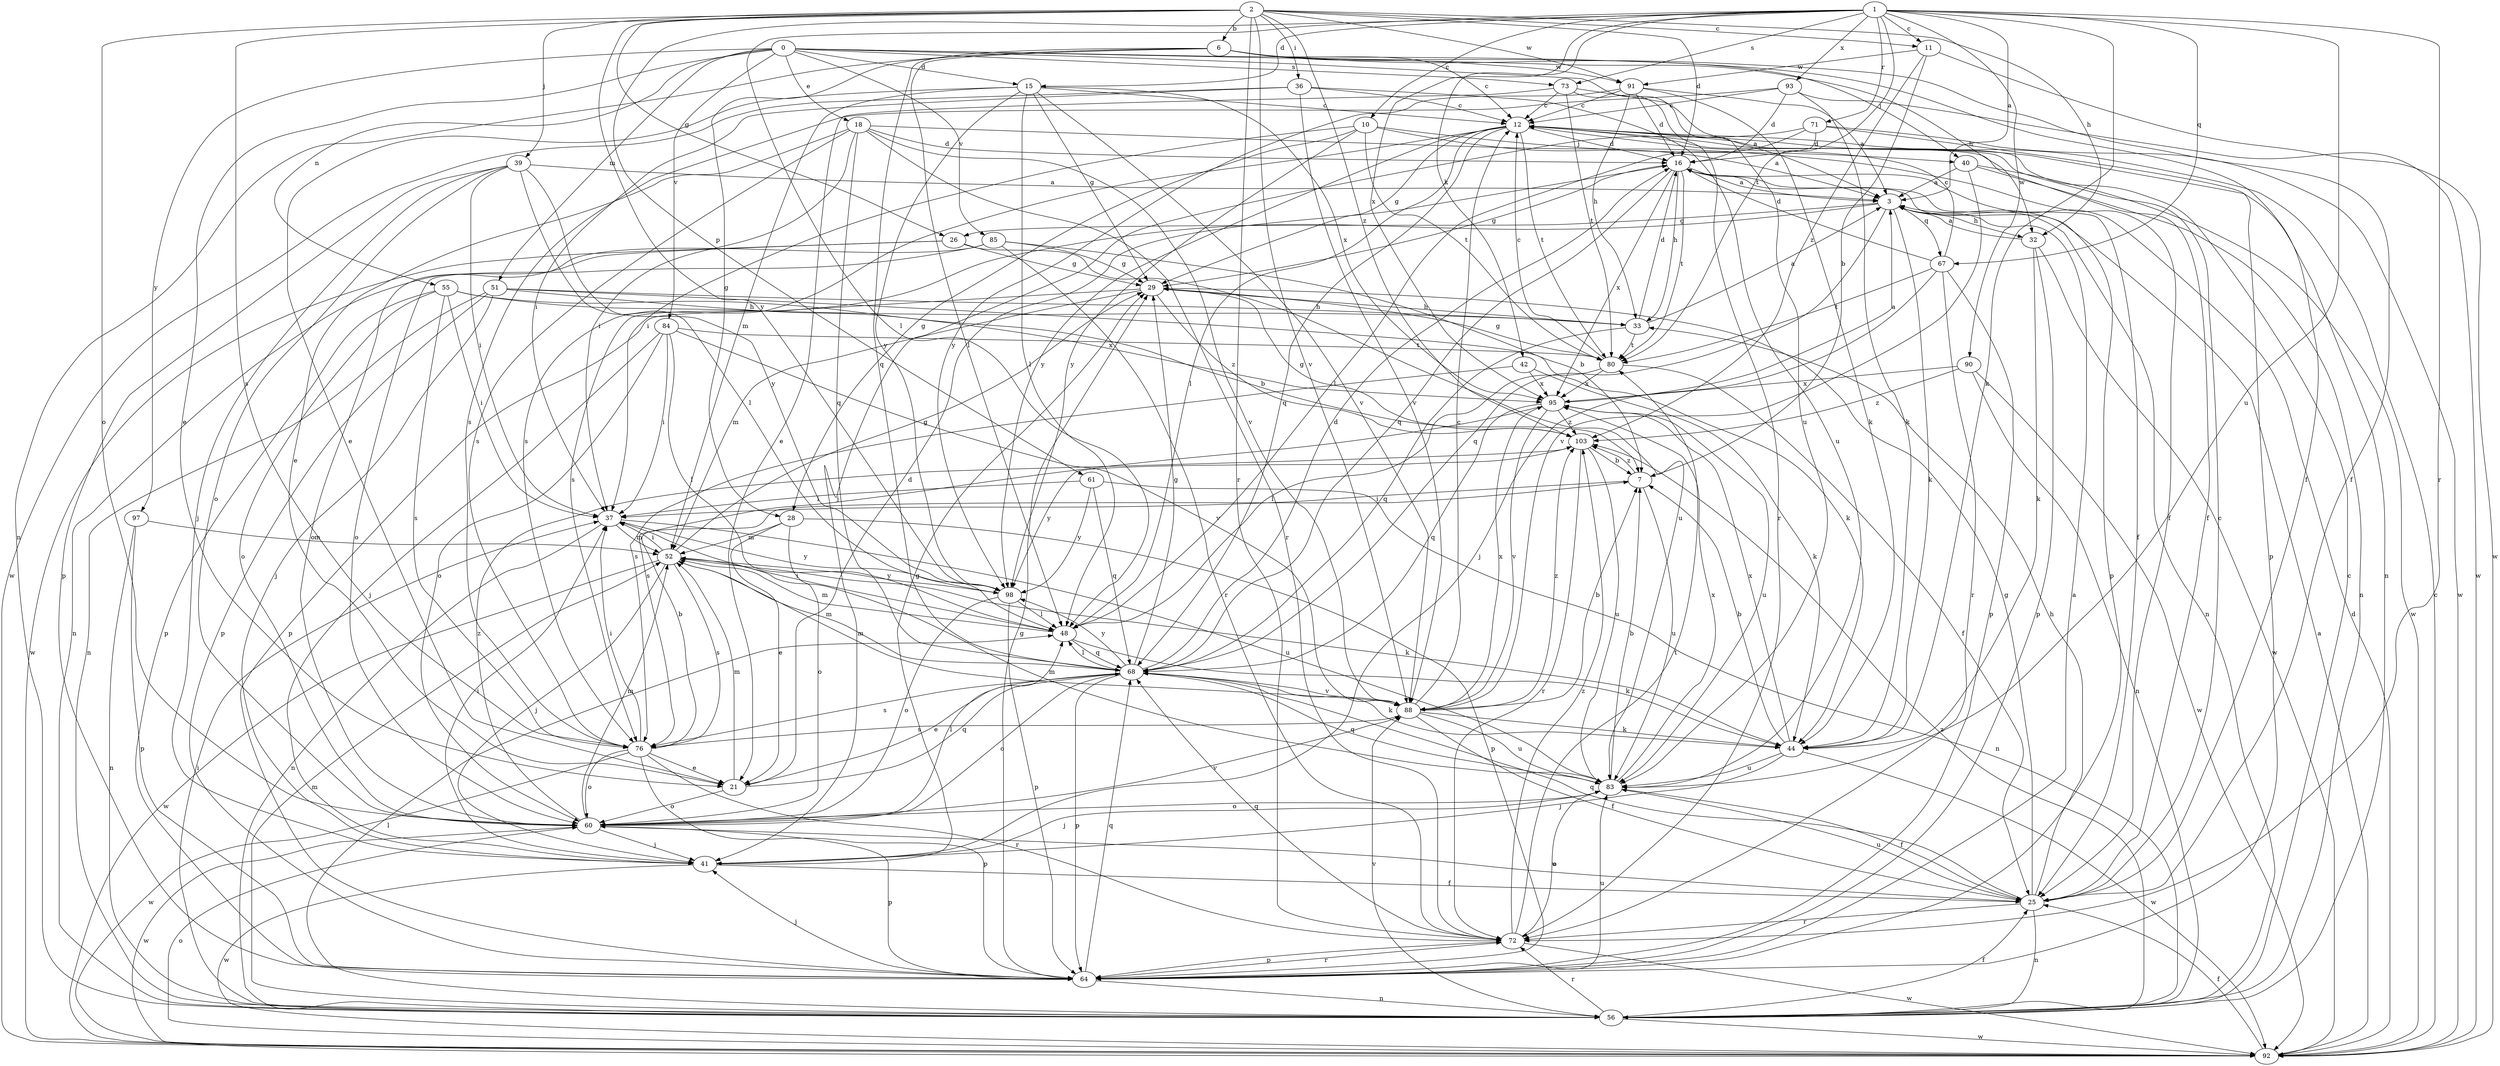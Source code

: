 strict digraph  {
0;
1;
2;
3;
6;
7;
10;
11;
12;
15;
16;
18;
21;
25;
26;
28;
29;
32;
33;
36;
37;
39;
40;
41;
42;
44;
48;
51;
52;
55;
56;
60;
61;
64;
67;
68;
71;
72;
73;
76;
80;
83;
84;
85;
88;
90;
91;
92;
93;
95;
97;
98;
103;
0 -> 15  [label=d];
0 -> 18  [label=e];
0 -> 21  [label=e];
0 -> 25  [label=f];
0 -> 32  [label=h];
0 -> 51  [label=m];
0 -> 55  [label=n];
0 -> 73  [label=s];
0 -> 83  [label=u];
0 -> 84  [label=v];
0 -> 85  [label=v];
0 -> 97  [label=y];
1 -> 3  [label=a];
1 -> 10  [label=c];
1 -> 11  [label=c];
1 -> 15  [label=d];
1 -> 42  [label=k];
1 -> 44  [label=k];
1 -> 48  [label=l];
1 -> 61  [label=p];
1 -> 67  [label=q];
1 -> 71  [label=r];
1 -> 72  [label=r];
1 -> 73  [label=s];
1 -> 80  [label=t];
1 -> 83  [label=u];
1 -> 90  [label=w];
1 -> 93  [label=x];
1 -> 95  [label=x];
2 -> 6  [label=b];
2 -> 11  [label=c];
2 -> 16  [label=d];
2 -> 26  [label=g];
2 -> 32  [label=h];
2 -> 36  [label=i];
2 -> 39  [label=j];
2 -> 60  [label=o];
2 -> 72  [label=r];
2 -> 76  [label=s];
2 -> 88  [label=v];
2 -> 91  [label=w];
2 -> 98  [label=y];
2 -> 103  [label=z];
3 -> 26  [label=g];
3 -> 32  [label=h];
3 -> 44  [label=k];
3 -> 56  [label=n];
3 -> 67  [label=q];
3 -> 68  [label=q];
3 -> 76  [label=s];
6 -> 12  [label=c];
6 -> 25  [label=f];
6 -> 28  [label=g];
6 -> 40  [label=j];
6 -> 48  [label=l];
6 -> 56  [label=n];
6 -> 68  [label=q];
6 -> 91  [label=w];
7 -> 37  [label=i];
7 -> 83  [label=u];
7 -> 103  [label=z];
10 -> 3  [label=a];
10 -> 28  [label=g];
10 -> 37  [label=i];
10 -> 40  [label=j];
10 -> 80  [label=t];
10 -> 98  [label=y];
11 -> 7  [label=b];
11 -> 91  [label=w];
11 -> 92  [label=w];
11 -> 103  [label=z];
12 -> 16  [label=d];
12 -> 25  [label=f];
12 -> 29  [label=g];
12 -> 48  [label=l];
12 -> 56  [label=n];
12 -> 68  [label=q];
12 -> 76  [label=s];
12 -> 80  [label=t];
12 -> 98  [label=y];
15 -> 12  [label=c];
15 -> 21  [label=e];
15 -> 29  [label=g];
15 -> 48  [label=l];
15 -> 52  [label=m];
15 -> 88  [label=v];
15 -> 95  [label=x];
15 -> 98  [label=y];
16 -> 3  [label=a];
16 -> 25  [label=f];
16 -> 29  [label=g];
16 -> 33  [label=h];
16 -> 64  [label=p];
16 -> 68  [label=q];
16 -> 80  [label=t];
16 -> 95  [label=x];
18 -> 16  [label=d];
18 -> 21  [label=e];
18 -> 25  [label=f];
18 -> 37  [label=i];
18 -> 68  [label=q];
18 -> 72  [label=r];
18 -> 76  [label=s];
18 -> 88  [label=v];
21 -> 16  [label=d];
21 -> 52  [label=m];
21 -> 60  [label=o];
21 -> 68  [label=q];
25 -> 12  [label=c];
25 -> 29  [label=g];
25 -> 33  [label=h];
25 -> 56  [label=n];
25 -> 60  [label=o];
25 -> 68  [label=q];
25 -> 72  [label=r];
25 -> 83  [label=u];
26 -> 29  [label=g];
26 -> 60  [label=o];
26 -> 83  [label=u];
26 -> 92  [label=w];
28 -> 21  [label=e];
28 -> 52  [label=m];
28 -> 60  [label=o];
28 -> 64  [label=p];
29 -> 33  [label=h];
29 -> 52  [label=m];
29 -> 64  [label=p];
29 -> 103  [label=z];
32 -> 3  [label=a];
32 -> 44  [label=k];
32 -> 64  [label=p];
32 -> 92  [label=w];
33 -> 3  [label=a];
33 -> 16  [label=d];
33 -> 68  [label=q];
33 -> 80  [label=t];
36 -> 12  [label=c];
36 -> 37  [label=i];
36 -> 83  [label=u];
36 -> 88  [label=v];
36 -> 92  [label=w];
37 -> 52  [label=m];
37 -> 56  [label=n];
37 -> 83  [label=u];
37 -> 98  [label=y];
39 -> 3  [label=a];
39 -> 37  [label=i];
39 -> 41  [label=j];
39 -> 48  [label=l];
39 -> 60  [label=o];
39 -> 64  [label=p];
39 -> 98  [label=y];
40 -> 3  [label=a];
40 -> 56  [label=n];
40 -> 88  [label=v];
40 -> 92  [label=w];
41 -> 25  [label=f];
41 -> 29  [label=g];
41 -> 37  [label=i];
41 -> 92  [label=w];
42 -> 44  [label=k];
42 -> 76  [label=s];
42 -> 95  [label=x];
44 -> 7  [label=b];
44 -> 41  [label=j];
44 -> 83  [label=u];
44 -> 92  [label=w];
44 -> 95  [label=x];
48 -> 37  [label=i];
48 -> 44  [label=k];
48 -> 52  [label=m];
48 -> 68  [label=q];
51 -> 33  [label=h];
51 -> 41  [label=j];
51 -> 44  [label=k];
51 -> 56  [label=n];
51 -> 64  [label=p];
51 -> 95  [label=x];
52 -> 29  [label=g];
52 -> 37  [label=i];
52 -> 41  [label=j];
52 -> 44  [label=k];
52 -> 76  [label=s];
52 -> 92  [label=w];
52 -> 98  [label=y];
55 -> 7  [label=b];
55 -> 33  [label=h];
55 -> 37  [label=i];
55 -> 60  [label=o];
55 -> 64  [label=p];
55 -> 76  [label=s];
56 -> 12  [label=c];
56 -> 25  [label=f];
56 -> 37  [label=i];
56 -> 48  [label=l];
56 -> 52  [label=m];
56 -> 72  [label=r];
56 -> 88  [label=v];
56 -> 92  [label=w];
56 -> 103  [label=z];
60 -> 41  [label=j];
60 -> 48  [label=l];
60 -> 52  [label=m];
60 -> 64  [label=p];
60 -> 88  [label=v];
60 -> 92  [label=w];
60 -> 103  [label=z];
61 -> 37  [label=i];
61 -> 56  [label=n];
61 -> 68  [label=q];
61 -> 98  [label=y];
64 -> 3  [label=a];
64 -> 29  [label=g];
64 -> 41  [label=j];
64 -> 56  [label=n];
64 -> 68  [label=q];
64 -> 72  [label=r];
64 -> 83  [label=u];
67 -> 12  [label=c];
67 -> 16  [label=d];
67 -> 41  [label=j];
67 -> 64  [label=p];
67 -> 72  [label=r];
67 -> 80  [label=t];
68 -> 16  [label=d];
68 -> 21  [label=e];
68 -> 29  [label=g];
68 -> 44  [label=k];
68 -> 48  [label=l];
68 -> 52  [label=m];
68 -> 60  [label=o];
68 -> 64  [label=p];
68 -> 76  [label=s];
68 -> 88  [label=v];
68 -> 98  [label=y];
71 -> 16  [label=d];
71 -> 41  [label=j];
71 -> 48  [label=l];
71 -> 64  [label=p];
71 -> 92  [label=w];
72 -> 64  [label=p];
72 -> 68  [label=q];
72 -> 80  [label=t];
72 -> 83  [label=u];
72 -> 92  [label=w];
72 -> 103  [label=z];
73 -> 3  [label=a];
73 -> 12  [label=c];
73 -> 21  [label=e];
73 -> 72  [label=r];
73 -> 80  [label=t];
76 -> 7  [label=b];
76 -> 21  [label=e];
76 -> 37  [label=i];
76 -> 60  [label=o];
76 -> 64  [label=p];
76 -> 72  [label=r];
76 -> 92  [label=w];
80 -> 12  [label=c];
80 -> 25  [label=f];
80 -> 29  [label=g];
80 -> 48  [label=l];
80 -> 95  [label=x];
83 -> 7  [label=b];
83 -> 25  [label=f];
83 -> 41  [label=j];
83 -> 52  [label=m];
83 -> 60  [label=o];
83 -> 68  [label=q];
83 -> 95  [label=x];
84 -> 37  [label=i];
84 -> 41  [label=j];
84 -> 48  [label=l];
84 -> 60  [label=o];
84 -> 80  [label=t];
84 -> 88  [label=v];
85 -> 7  [label=b];
85 -> 29  [label=g];
85 -> 56  [label=n];
85 -> 60  [label=o];
85 -> 72  [label=r];
88 -> 7  [label=b];
88 -> 12  [label=c];
88 -> 25  [label=f];
88 -> 44  [label=k];
88 -> 52  [label=m];
88 -> 76  [label=s];
88 -> 83  [label=u];
88 -> 95  [label=x];
88 -> 103  [label=z];
90 -> 56  [label=n];
90 -> 92  [label=w];
90 -> 95  [label=x];
90 -> 103  [label=z];
91 -> 3  [label=a];
91 -> 12  [label=c];
91 -> 16  [label=d];
91 -> 33  [label=h];
91 -> 44  [label=k];
91 -> 98  [label=y];
92 -> 3  [label=a];
92 -> 12  [label=c];
92 -> 16  [label=d];
92 -> 25  [label=f];
92 -> 60  [label=o];
93 -> 12  [label=c];
93 -> 16  [label=d];
93 -> 44  [label=k];
93 -> 76  [label=s];
93 -> 92  [label=w];
95 -> 3  [label=a];
95 -> 68  [label=q];
95 -> 76  [label=s];
95 -> 83  [label=u];
95 -> 88  [label=v];
95 -> 103  [label=z];
97 -> 52  [label=m];
97 -> 56  [label=n];
97 -> 64  [label=p];
98 -> 48  [label=l];
98 -> 60  [label=o];
98 -> 64  [label=p];
103 -> 7  [label=b];
103 -> 29  [label=g];
103 -> 72  [label=r];
103 -> 83  [label=u];
103 -> 98  [label=y];
}
